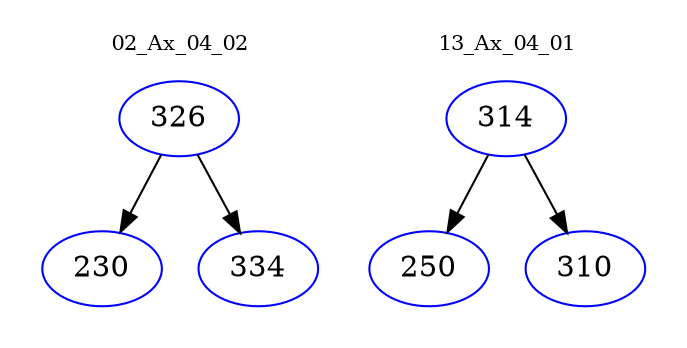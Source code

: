 digraph{
subgraph cluster_0 {
color = white
label = "02_Ax_04_02";
fontsize=10;
T0_326 [label="326", color="blue"]
T0_326 -> T0_230 [color="black"]
T0_230 [label="230", color="blue"]
T0_326 -> T0_334 [color="black"]
T0_334 [label="334", color="blue"]
}
subgraph cluster_1 {
color = white
label = "13_Ax_04_01";
fontsize=10;
T1_314 [label="314", color="blue"]
T1_314 -> T1_250 [color="black"]
T1_250 [label="250", color="blue"]
T1_314 -> T1_310 [color="black"]
T1_310 [label="310", color="blue"]
}
}
